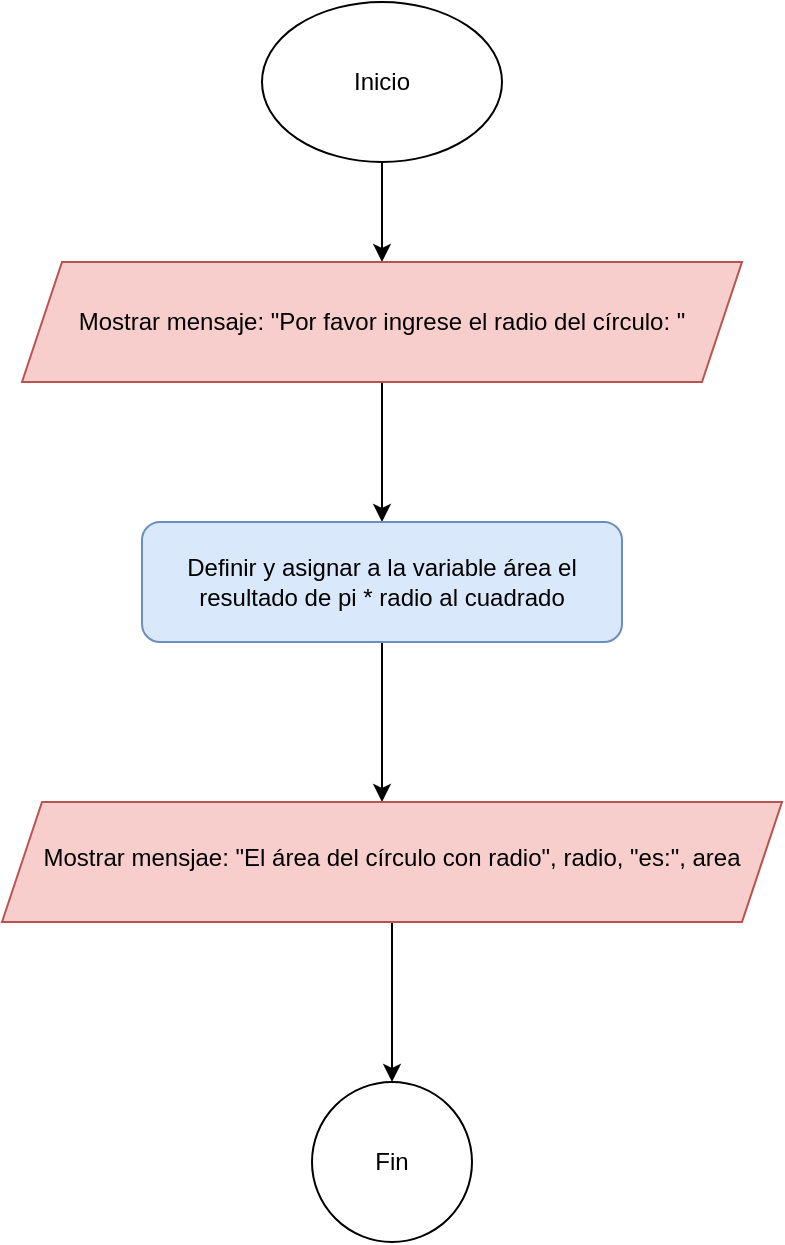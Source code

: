 <mxfile version="24.8.1">
  <diagram id="C5RBs43oDa-KdzZeNtuy" name="Page-1">
    <mxGraphModel dx="1056" dy="730" grid="1" gridSize="10" guides="1" tooltips="1" connect="1" arrows="1" fold="1" page="1" pageScale="1" pageWidth="827" pageHeight="1169" math="0" shadow="0">
      <root>
        <mxCell id="WIyWlLk6GJQsqaUBKTNV-0" />
        <mxCell id="WIyWlLk6GJQsqaUBKTNV-1" parent="WIyWlLk6GJQsqaUBKTNV-0" />
        <mxCell id="Q08sjxlpzKS86cN7hUzv-2" value="" style="edgeStyle=orthogonalEdgeStyle;rounded=0;orthogonalLoop=1;jettySize=auto;html=1;" edge="1" parent="WIyWlLk6GJQsqaUBKTNV-1" source="Q08sjxlpzKS86cN7hUzv-0" target="Q08sjxlpzKS86cN7hUzv-1">
          <mxGeometry relative="1" as="geometry" />
        </mxCell>
        <mxCell id="Q08sjxlpzKS86cN7hUzv-0" value="Inicio" style="ellipse;whiteSpace=wrap;html=1;" vertex="1" parent="WIyWlLk6GJQsqaUBKTNV-1">
          <mxGeometry x="240" y="60" width="120" height="80" as="geometry" />
        </mxCell>
        <mxCell id="Q08sjxlpzKS86cN7hUzv-4" value="" style="edgeStyle=orthogonalEdgeStyle;rounded=0;orthogonalLoop=1;jettySize=auto;html=1;" edge="1" parent="WIyWlLk6GJQsqaUBKTNV-1" source="Q08sjxlpzKS86cN7hUzv-1" target="Q08sjxlpzKS86cN7hUzv-3">
          <mxGeometry relative="1" as="geometry" />
        </mxCell>
        <mxCell id="Q08sjxlpzKS86cN7hUzv-1" value="Mostrar mensaje: &quot;Por favor ingrese el radio del círculo: &quot;" style="shape=parallelogram;perimeter=parallelogramPerimeter;whiteSpace=wrap;html=1;fixedSize=1;fillColor=#f8cecc;strokeColor=#b85450;" vertex="1" parent="WIyWlLk6GJQsqaUBKTNV-1">
          <mxGeometry x="120" y="190" width="360" height="60" as="geometry" />
        </mxCell>
        <mxCell id="Q08sjxlpzKS86cN7hUzv-6" value="" style="edgeStyle=orthogonalEdgeStyle;rounded=0;orthogonalLoop=1;jettySize=auto;html=1;" edge="1" parent="WIyWlLk6GJQsqaUBKTNV-1" source="Q08sjxlpzKS86cN7hUzv-3">
          <mxGeometry relative="1" as="geometry">
            <mxPoint x="300" y="460" as="targetPoint" />
          </mxGeometry>
        </mxCell>
        <mxCell id="Q08sjxlpzKS86cN7hUzv-3" value="Definir y asignar a la variable área el resultado de pi * radio al cuadrado" style="rounded=1;whiteSpace=wrap;html=1;fillColor=#dae8fc;strokeColor=#6c8ebf;" vertex="1" parent="WIyWlLk6GJQsqaUBKTNV-1">
          <mxGeometry x="180" y="320" width="240" height="60" as="geometry" />
        </mxCell>
        <mxCell id="Q08sjxlpzKS86cN7hUzv-9" value="" style="edgeStyle=orthogonalEdgeStyle;rounded=0;orthogonalLoop=1;jettySize=auto;html=1;" edge="1" parent="WIyWlLk6GJQsqaUBKTNV-1" source="Q08sjxlpzKS86cN7hUzv-7" target="Q08sjxlpzKS86cN7hUzv-8">
          <mxGeometry relative="1" as="geometry" />
        </mxCell>
        <mxCell id="Q08sjxlpzKS86cN7hUzv-7" value="&lt;span style=&quot;background-color: rgb(248, 206, 204);&quot;&gt;&lt;br&gt;&lt;span style=&quot;color: rgb(0, 0, 0); font-family: Helvetica; font-size: 12px; font-style: normal; font-variant-ligatures: normal; font-variant-caps: normal; font-weight: 400; letter-spacing: normal; orphans: 2; text-indent: 0px; text-transform: none; widows: 2; word-spacing: 0px; -webkit-text-stroke-width: 0px; white-space: normal; text-decoration-thickness: initial; text-decoration-style: initial; text-decoration-color: initial; float: none; display: inline !important;&quot;&gt;Mostrar mensjae: &quot;El área del círculo con radio&quot;, radio, &quot;es:&quot;, area&lt;/span&gt;&lt;br&gt;&lt;/span&gt;" style="shape=parallelogram;perimeter=parallelogramPerimeter;whiteSpace=wrap;html=1;fixedSize=1;fillColor=#F8CECC;strokeColor=#b85450;align=center;verticalAlign=top;" vertex="1" parent="WIyWlLk6GJQsqaUBKTNV-1">
          <mxGeometry x="110" y="460" width="390" height="60" as="geometry" />
        </mxCell>
        <mxCell id="Q08sjxlpzKS86cN7hUzv-8" value="Fin" style="ellipse;whiteSpace=wrap;html=1;" vertex="1" parent="WIyWlLk6GJQsqaUBKTNV-1">
          <mxGeometry x="265" y="600" width="80" height="80" as="geometry" />
        </mxCell>
      </root>
    </mxGraphModel>
  </diagram>
</mxfile>
